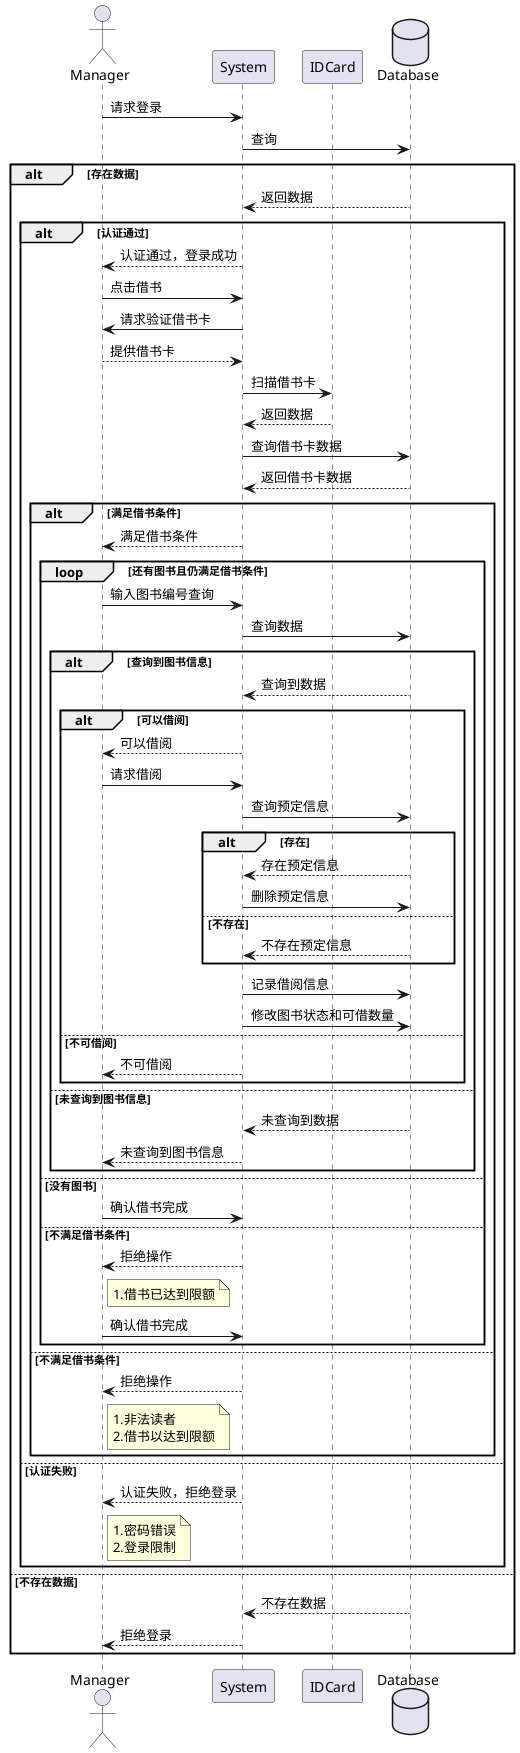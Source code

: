 @startuml
actor Manager as m
participant System as s
participant IDCard as c
database Database as d
m -> s:请求登录
s -> d:查询
alt 存在数据
    d --> s:返回数据
    alt 认证通过
        s --> m:认证通过，登录成功
        m -> s:点击借书
        s -> m:请求验证借书卡
        m --> s:提供借书卡
        s -> c:扫描借书卡
        c --> s:返回数据
        s -> d:查询借书卡数据
        d --> s:返回借书卡数据
        alt 满足借书条件
            s --> m:满足借书条件
            loop 还有图书且仍满足借书条件
                m -> s:输入图书编号查询
                s -> d:查询数据
                alt 查询到图书信息
                    d --> s:查询到数据
                    alt 可以借阅
                        s --> m:可以借阅
                        m -> s:请求借阅
                        s -> d:查询预定信息
                        alt 存在
                            d --> s:存在预定信息
                            s -> d:删除预定信息
                        else 不存在
                            d --> s:不存在预定信息
                        end
                        s -> d:记录借阅信息
                        s -> d:修改图书状态和可借数量
                    else 不可借阅
                        s --> m:不可借阅
                    end
                else 未查询到图书信息
                    d --> s:未查询到数据
                    s --> m:未查询到图书信息
                end
            else 没有图书
                m -> s:确认借书完成
            else 不满足借书条件
                s --> m:拒绝操作
                note right of m
                    1.借书已达到限额
                end note
                m -> s:确认借书完成
            end
        else 不满足借书条件
            s --> m:拒绝操作
            note right of m
                1.非法读者
                2.借书以达到限额
            end note
        end
    else 认证失败
        s --> m:认证失败，拒绝登录
        note right of m
            1.密码错误
            2.登录限制
        end note
    end
else 不存在数据
    d --> s:不存在数据
    s --> m:拒绝登录
end

@enduml